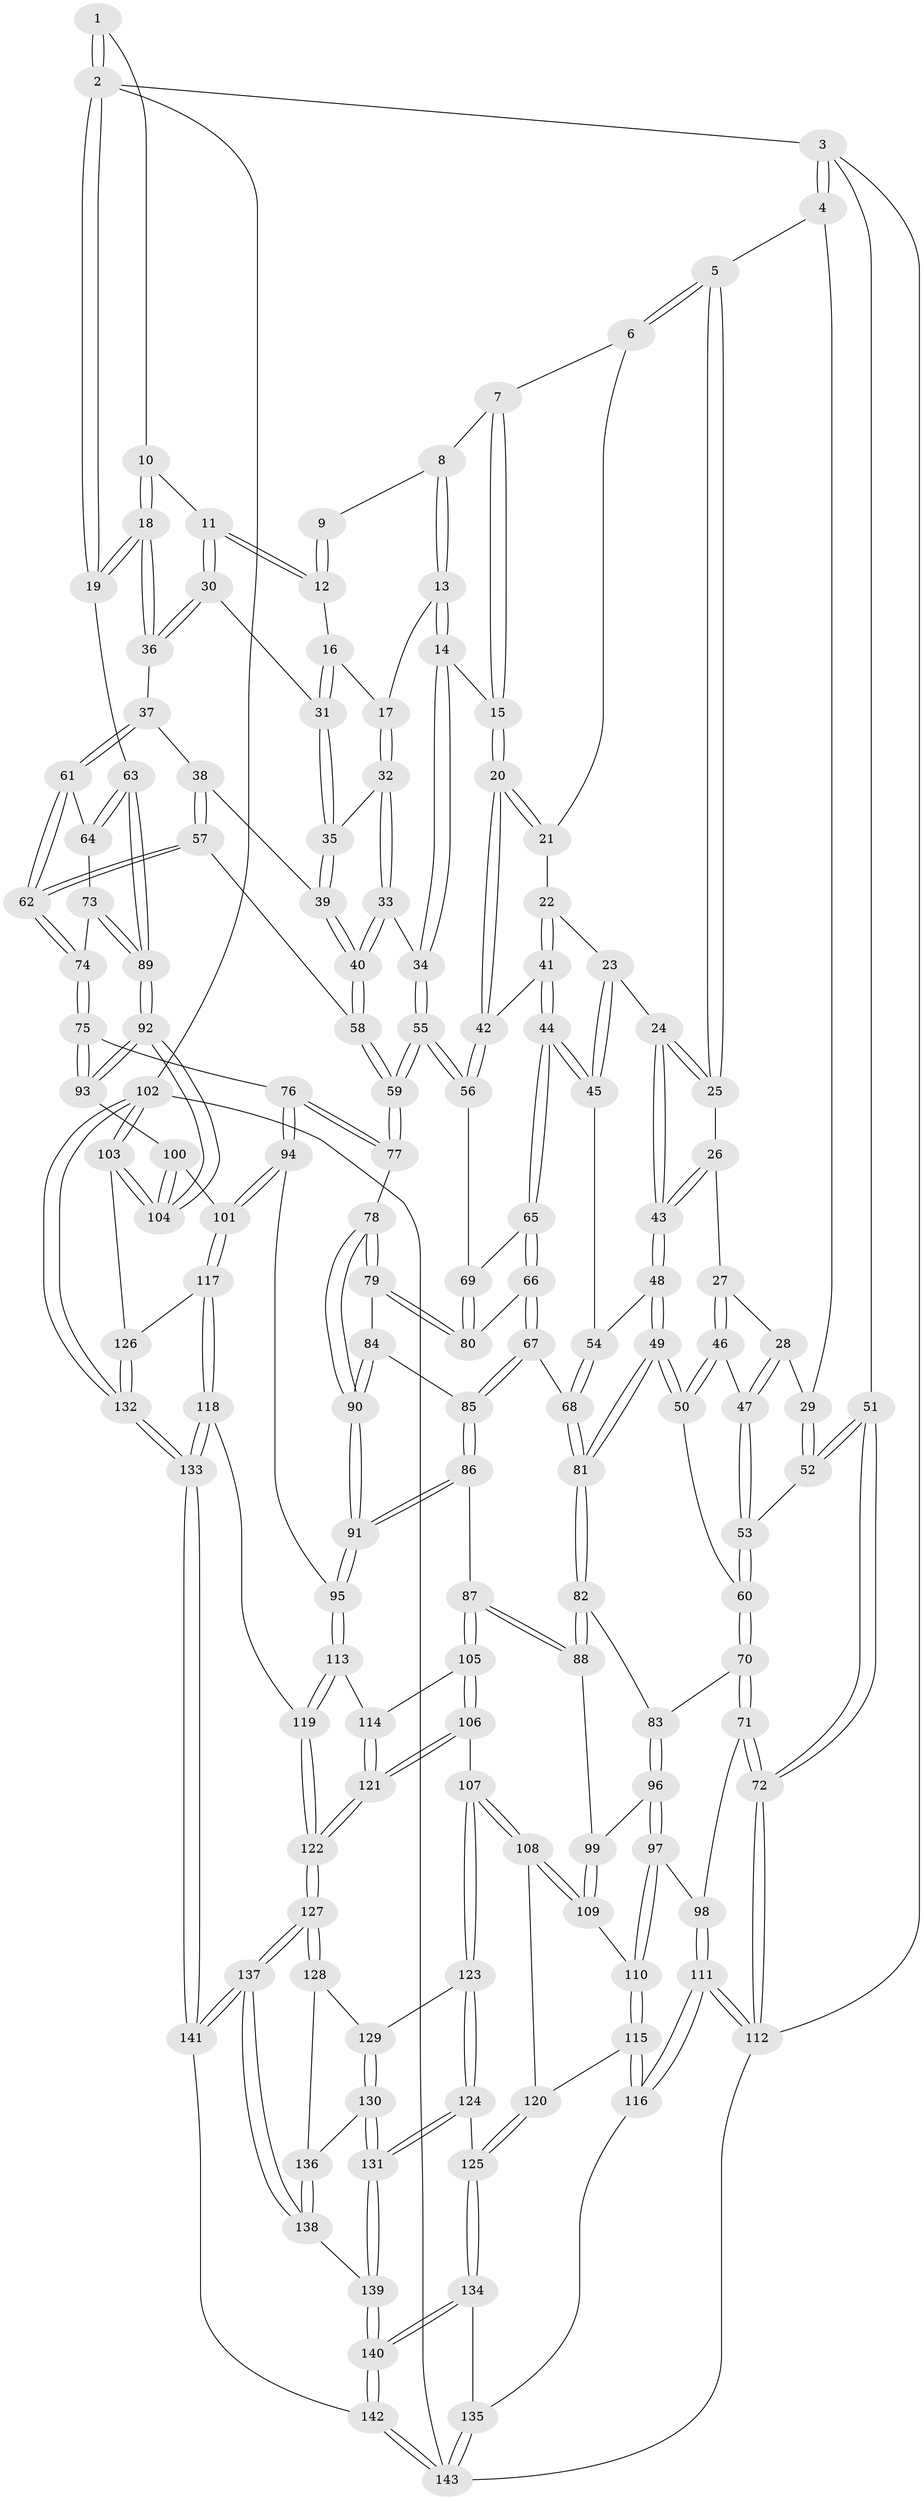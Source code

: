 // Generated by graph-tools (version 1.1) at 2025/38/03/09/25 02:38:50]
// undirected, 143 vertices, 354 edges
graph export_dot {
graph [start="1"]
  node [color=gray90,style=filled];
  1 [pos="+0.9253478447126694+0"];
  2 [pos="+1+0"];
  3 [pos="+0+0"];
  4 [pos="+0.09417564004903893+0"];
  5 [pos="+0.2762898855993971+0"];
  6 [pos="+0.38869736201679483+0"];
  7 [pos="+0.6516373079947304+0"];
  8 [pos="+0.6719297773134182+0"];
  9 [pos="+0.9055371637996926+0"];
  10 [pos="+0.9416256591689007+0.0571324206824449"];
  11 [pos="+0.9054932414790392+0.08256232941644404"];
  12 [pos="+0.8463266378304394+0.062147228114883254"];
  13 [pos="+0.7309905641396435+0.023800036258971338"];
  14 [pos="+0.6529613738331813+0.13769124649371245"];
  15 [pos="+0.638259953682218+0.13966831322404583"];
  16 [pos="+0.8325950735658199+0.06842379985352298"];
  17 [pos="+0.821485964740085+0.07290224061256588"];
  18 [pos="+1+0.08114061629454647"];
  19 [pos="+1+0.0688925185172871"];
  20 [pos="+0.6274933656783561+0.14264832133729585"];
  21 [pos="+0.39409091884748054+0"];
  22 [pos="+0.4348422887403599+0.08316432096994733"];
  23 [pos="+0.4173278933264605+0.1346624530809594"];
  24 [pos="+0.3536614571910425+0.16715045200449546"];
  25 [pos="+0.25971056436917817+0.04207699367058687"];
  26 [pos="+0.24235120212362074+0.1039632099837495"];
  27 [pos="+0.2108459087712568+0.1396328854263183"];
  28 [pos="+0.17304554461458907+0.1496138603649096"];
  29 [pos="+0.08033689646727332+0.12556854713972543"];
  30 [pos="+0.9091734304324858+0.09606724604874324"];
  31 [pos="+0.8644258612080589+0.1474481379216009"];
  32 [pos="+0.8050077196746607+0.1141629032659225"];
  33 [pos="+0.7588266031380642+0.18445926317234612"];
  34 [pos="+0.7466967031419592+0.1807341050322807"];
  35 [pos="+0.8610059104752823+0.15462786048191354"];
  36 [pos="+0.9431526848624496+0.17257400314772964"];
  37 [pos="+0.9227606923190568+0.20939766813081753"];
  38 [pos="+0.9057580221722338+0.20436186425852976"];
  39 [pos="+0.8705480155192057+0.19024345850549632"];
  40 [pos="+0.7647064065611575+0.192926067321872"];
  41 [pos="+0.573525856844713+0.19081884596139467"];
  42 [pos="+0.5887632373453435+0.18758962093928855"];
  43 [pos="+0.3168318112493009+0.2490577519129565"];
  44 [pos="+0.5254084781671882+0.2244850536836079"];
  45 [pos="+0.444882798070366+0.22018479177273861"];
  46 [pos="+0.20984668980596474+0.23190269162029964"];
  47 [pos="+0.14489904318848848+0.20991840189084143"];
  48 [pos="+0.3168036639750206+0.2767862945604572"];
  49 [pos="+0.3025120047847134+0.3035100698067903"];
  50 [pos="+0.24258427322870785+0.2851495408329553"];
  51 [pos="+0+0.24722756665232679"];
  52 [pos="+0.0441803778952491+0.1998091795900946"];
  53 [pos="+0.07732448356630887+0.2270900094622645"];
  54 [pos="+0.4330092998514648+0.23072745662260155"];
  55 [pos="+0.6527303362421397+0.29817947205566453"];
  56 [pos="+0.632970763061225+0.2858008574441058"];
  57 [pos="+0.7855799668090112+0.260028593657597"];
  58 [pos="+0.77586254741776+0.2495127768522387"];
  59 [pos="+0.6763100587203773+0.3192688200545447"];
  60 [pos="+0.11894789437203142+0.31989361191717286"];
  61 [pos="+0.9275250174326017+0.24276660909761225"];
  62 [pos="+0.8415238799038147+0.3322653297830825"];
  63 [pos="+1+0.30982548335843857"];
  64 [pos="+0.9388631369640237+0.2496295009706176"];
  65 [pos="+0.5118154794008899+0.30983325264778094"];
  66 [pos="+0.5036768359000487+0.3210526693712688"];
  67 [pos="+0.4690564023449332+0.3514743248778112"];
  68 [pos="+0.4656513834553822+0.3500488220831611"];
  69 [pos="+0.5887660152119158+0.32379455574536825"];
  70 [pos="+0.08055947072363544+0.4108058056736596"];
  71 [pos="+0+0.4569381726055586"];
  72 [pos="+0+0.46028752353732344"];
  73 [pos="+0.980478654462887+0.37097107182759836"];
  74 [pos="+0.8410714026921847+0.36308489496121293"];
  75 [pos="+0.7999696814072036+0.43879674301530863"];
  76 [pos="+0.7573873399393798+0.4429450381566699"];
  77 [pos="+0.6950336021951946+0.3885325232918575"];
  78 [pos="+0.6681620811960239+0.39318340349600905"];
  79 [pos="+0.5807344176810675+0.38050745339979813"];
  80 [pos="+0.5800711540042506+0.37572620428744874"];
  81 [pos="+0.31181478687104275+0.33299620617716297"];
  82 [pos="+0.2981235918338677+0.4161394023981054"];
  83 [pos="+0.17511589014446635+0.44968024608029505"];
  84 [pos="+0.5628996271194172+0.40172938049712403"];
  85 [pos="+0.48012238363226273+0.38772229708247596"];
  86 [pos="+0.44361264965286323+0.5250481219371806"];
  87 [pos="+0.40283943923818066+0.5355898583900146"];
  88 [pos="+0.35806659038368693+0.5123707385613281"];
  89 [pos="+1+0.4819526764833946"];
  90 [pos="+0.5753851895911741+0.46699754943768396"];
  91 [pos="+0.5601335163425983+0.551989021663138"];
  92 [pos="+1+0.5175125347928067"];
  93 [pos="+0.8497491199465024+0.4912937743994058"];
  94 [pos="+0.6417668815221284+0.5788985980292954"];
  95 [pos="+0.6010230929327888+0.5833693752905657"];
  96 [pos="+0.1829240267520688+0.5696284813677691"];
  97 [pos="+0.14363460519854615+0.6139461323134345"];
  98 [pos="+0.10759004867129543+0.5880185733088554"];
  99 [pos="+0.27200746924260544+0.5659959526323668"];
  100 [pos="+0.8408274050689868+0.6661782956680806"];
  101 [pos="+0.7970505016885204+0.7040210452982474"];
  102 [pos="+1+1"];
  103 [pos="+1+0.8799766125320214"];
  104 [pos="+1+0.6489274981500744"];
  105 [pos="+0.38980326973616763+0.6359561495130672"];
  106 [pos="+0.3536628784296264+0.727884703950343"];
  107 [pos="+0.3422370884577701+0.7355858469566883"];
  108 [pos="+0.31161080863924545+0.7288876007238048"];
  109 [pos="+0.26464159157285283+0.6879361019652364"];
  110 [pos="+0.14519113880899712+0.6548795583553347"];
  111 [pos="+0+0.8059850840910271"];
  112 [pos="+0+0.8060932059725993"];
  113 [pos="+0.5743675485676427+0.662508710214784"];
  114 [pos="+0.5430911242845085+0.6950479592712517"];
  115 [pos="+0.07501587729868885+0.7582910401153605"];
  116 [pos="+0.024803073262971865+0.7989301473028455"];
  117 [pos="+0.7895206123073488+0.7526008695538142"];
  118 [pos="+0.748499787227809+0.8150452706211299"];
  119 [pos="+0.68494192095662+0.810312528476676"];
  120 [pos="+0.23529276893657938+0.773769353317837"];
  121 [pos="+0.5048583127444181+0.7672492462441723"];
  122 [pos="+0.5385033033220054+0.859459483964578"];
  123 [pos="+0.3425888945567251+0.7537770232734944"];
  124 [pos="+0.2618177303023697+0.8796236665452174"];
  125 [pos="+0.220611306459564+0.8551931517988529"];
  126 [pos="+0.9030421867483516+0.8008808193986477"];
  127 [pos="+0.5345066261777383+0.8687952337864681"];
  128 [pos="+0.4238880363519353+0.8585019117983902"];
  129 [pos="+0.36929605360893963+0.8246703231875845"];
  130 [pos="+0.346487398459408+0.8913578622147726"];
  131 [pos="+0.2888006060049129+0.9447967071625603"];
  132 [pos="+0.8472515812754899+1"];
  133 [pos="+0.8400677925208568+1"];
  134 [pos="+0.1416861269566845+0.8624118009430717"];
  135 [pos="+0.04986830456882835+0.8208193476231231"];
  136 [pos="+0.3974732071277561+0.9069827476172727"];
  137 [pos="+0.5270566490941595+1"];
  138 [pos="+0.4025179923379492+0.9178116815421029"];
  139 [pos="+0.28758136387616956+0.9565286145637208"];
  140 [pos="+0.26647150683087634+1"];
  141 [pos="+0.5301854312705029+1"];
  142 [pos="+0.2716046108085922+1"];
  143 [pos="+0.21241009975779918+1"];
  1 -- 2;
  1 -- 2;
  1 -- 10;
  2 -- 3;
  2 -- 19;
  2 -- 19;
  2 -- 102;
  3 -- 4;
  3 -- 4;
  3 -- 51;
  3 -- 112;
  4 -- 5;
  4 -- 29;
  5 -- 6;
  5 -- 6;
  5 -- 25;
  5 -- 25;
  6 -- 7;
  6 -- 21;
  7 -- 8;
  7 -- 15;
  7 -- 15;
  8 -- 9;
  8 -- 13;
  8 -- 13;
  9 -- 12;
  9 -- 12;
  10 -- 11;
  10 -- 18;
  10 -- 18;
  11 -- 12;
  11 -- 12;
  11 -- 30;
  11 -- 30;
  12 -- 16;
  13 -- 14;
  13 -- 14;
  13 -- 17;
  14 -- 15;
  14 -- 34;
  14 -- 34;
  15 -- 20;
  15 -- 20;
  16 -- 17;
  16 -- 31;
  16 -- 31;
  17 -- 32;
  17 -- 32;
  18 -- 19;
  18 -- 19;
  18 -- 36;
  18 -- 36;
  19 -- 63;
  20 -- 21;
  20 -- 21;
  20 -- 42;
  20 -- 42;
  21 -- 22;
  22 -- 23;
  22 -- 41;
  22 -- 41;
  23 -- 24;
  23 -- 45;
  23 -- 45;
  24 -- 25;
  24 -- 25;
  24 -- 43;
  24 -- 43;
  25 -- 26;
  26 -- 27;
  26 -- 43;
  26 -- 43;
  27 -- 28;
  27 -- 46;
  27 -- 46;
  28 -- 29;
  28 -- 47;
  28 -- 47;
  29 -- 52;
  29 -- 52;
  30 -- 31;
  30 -- 36;
  30 -- 36;
  31 -- 35;
  31 -- 35;
  32 -- 33;
  32 -- 33;
  32 -- 35;
  33 -- 34;
  33 -- 40;
  33 -- 40;
  34 -- 55;
  34 -- 55;
  35 -- 39;
  35 -- 39;
  36 -- 37;
  37 -- 38;
  37 -- 61;
  37 -- 61;
  38 -- 39;
  38 -- 57;
  38 -- 57;
  39 -- 40;
  39 -- 40;
  40 -- 58;
  40 -- 58;
  41 -- 42;
  41 -- 44;
  41 -- 44;
  42 -- 56;
  42 -- 56;
  43 -- 48;
  43 -- 48;
  44 -- 45;
  44 -- 45;
  44 -- 65;
  44 -- 65;
  45 -- 54;
  46 -- 47;
  46 -- 50;
  46 -- 50;
  47 -- 53;
  47 -- 53;
  48 -- 49;
  48 -- 49;
  48 -- 54;
  49 -- 50;
  49 -- 50;
  49 -- 81;
  49 -- 81;
  50 -- 60;
  51 -- 52;
  51 -- 52;
  51 -- 72;
  51 -- 72;
  52 -- 53;
  53 -- 60;
  53 -- 60;
  54 -- 68;
  54 -- 68;
  55 -- 56;
  55 -- 56;
  55 -- 59;
  55 -- 59;
  56 -- 69;
  57 -- 58;
  57 -- 62;
  57 -- 62;
  58 -- 59;
  58 -- 59;
  59 -- 77;
  59 -- 77;
  60 -- 70;
  60 -- 70;
  61 -- 62;
  61 -- 62;
  61 -- 64;
  62 -- 74;
  62 -- 74;
  63 -- 64;
  63 -- 64;
  63 -- 89;
  63 -- 89;
  64 -- 73;
  65 -- 66;
  65 -- 66;
  65 -- 69;
  66 -- 67;
  66 -- 67;
  66 -- 80;
  67 -- 68;
  67 -- 85;
  67 -- 85;
  68 -- 81;
  68 -- 81;
  69 -- 80;
  69 -- 80;
  70 -- 71;
  70 -- 71;
  70 -- 83;
  71 -- 72;
  71 -- 72;
  71 -- 98;
  72 -- 112;
  72 -- 112;
  73 -- 74;
  73 -- 89;
  73 -- 89;
  74 -- 75;
  74 -- 75;
  75 -- 76;
  75 -- 93;
  75 -- 93;
  76 -- 77;
  76 -- 77;
  76 -- 94;
  76 -- 94;
  77 -- 78;
  78 -- 79;
  78 -- 79;
  78 -- 90;
  78 -- 90;
  79 -- 80;
  79 -- 80;
  79 -- 84;
  81 -- 82;
  81 -- 82;
  82 -- 83;
  82 -- 88;
  82 -- 88;
  83 -- 96;
  83 -- 96;
  84 -- 85;
  84 -- 90;
  84 -- 90;
  85 -- 86;
  85 -- 86;
  86 -- 87;
  86 -- 91;
  86 -- 91;
  87 -- 88;
  87 -- 88;
  87 -- 105;
  87 -- 105;
  88 -- 99;
  89 -- 92;
  89 -- 92;
  90 -- 91;
  90 -- 91;
  91 -- 95;
  91 -- 95;
  92 -- 93;
  92 -- 93;
  92 -- 104;
  92 -- 104;
  93 -- 100;
  94 -- 95;
  94 -- 101;
  94 -- 101;
  95 -- 113;
  95 -- 113;
  96 -- 97;
  96 -- 97;
  96 -- 99;
  97 -- 98;
  97 -- 110;
  97 -- 110;
  98 -- 111;
  98 -- 111;
  99 -- 109;
  99 -- 109;
  100 -- 101;
  100 -- 104;
  100 -- 104;
  101 -- 117;
  101 -- 117;
  102 -- 103;
  102 -- 103;
  102 -- 132;
  102 -- 132;
  102 -- 143;
  103 -- 104;
  103 -- 104;
  103 -- 126;
  105 -- 106;
  105 -- 106;
  105 -- 114;
  106 -- 107;
  106 -- 121;
  106 -- 121;
  107 -- 108;
  107 -- 108;
  107 -- 123;
  107 -- 123;
  108 -- 109;
  108 -- 109;
  108 -- 120;
  109 -- 110;
  110 -- 115;
  110 -- 115;
  111 -- 112;
  111 -- 112;
  111 -- 116;
  111 -- 116;
  112 -- 143;
  113 -- 114;
  113 -- 119;
  113 -- 119;
  114 -- 121;
  114 -- 121;
  115 -- 116;
  115 -- 116;
  115 -- 120;
  116 -- 135;
  117 -- 118;
  117 -- 118;
  117 -- 126;
  118 -- 119;
  118 -- 133;
  118 -- 133;
  119 -- 122;
  119 -- 122;
  120 -- 125;
  120 -- 125;
  121 -- 122;
  121 -- 122;
  122 -- 127;
  122 -- 127;
  123 -- 124;
  123 -- 124;
  123 -- 129;
  124 -- 125;
  124 -- 131;
  124 -- 131;
  125 -- 134;
  125 -- 134;
  126 -- 132;
  126 -- 132;
  127 -- 128;
  127 -- 128;
  127 -- 137;
  127 -- 137;
  128 -- 129;
  128 -- 136;
  129 -- 130;
  129 -- 130;
  130 -- 131;
  130 -- 131;
  130 -- 136;
  131 -- 139;
  131 -- 139;
  132 -- 133;
  132 -- 133;
  133 -- 141;
  133 -- 141;
  134 -- 135;
  134 -- 140;
  134 -- 140;
  135 -- 143;
  135 -- 143;
  136 -- 138;
  136 -- 138;
  137 -- 138;
  137 -- 138;
  137 -- 141;
  137 -- 141;
  138 -- 139;
  139 -- 140;
  139 -- 140;
  140 -- 142;
  140 -- 142;
  141 -- 142;
  142 -- 143;
  142 -- 143;
}
